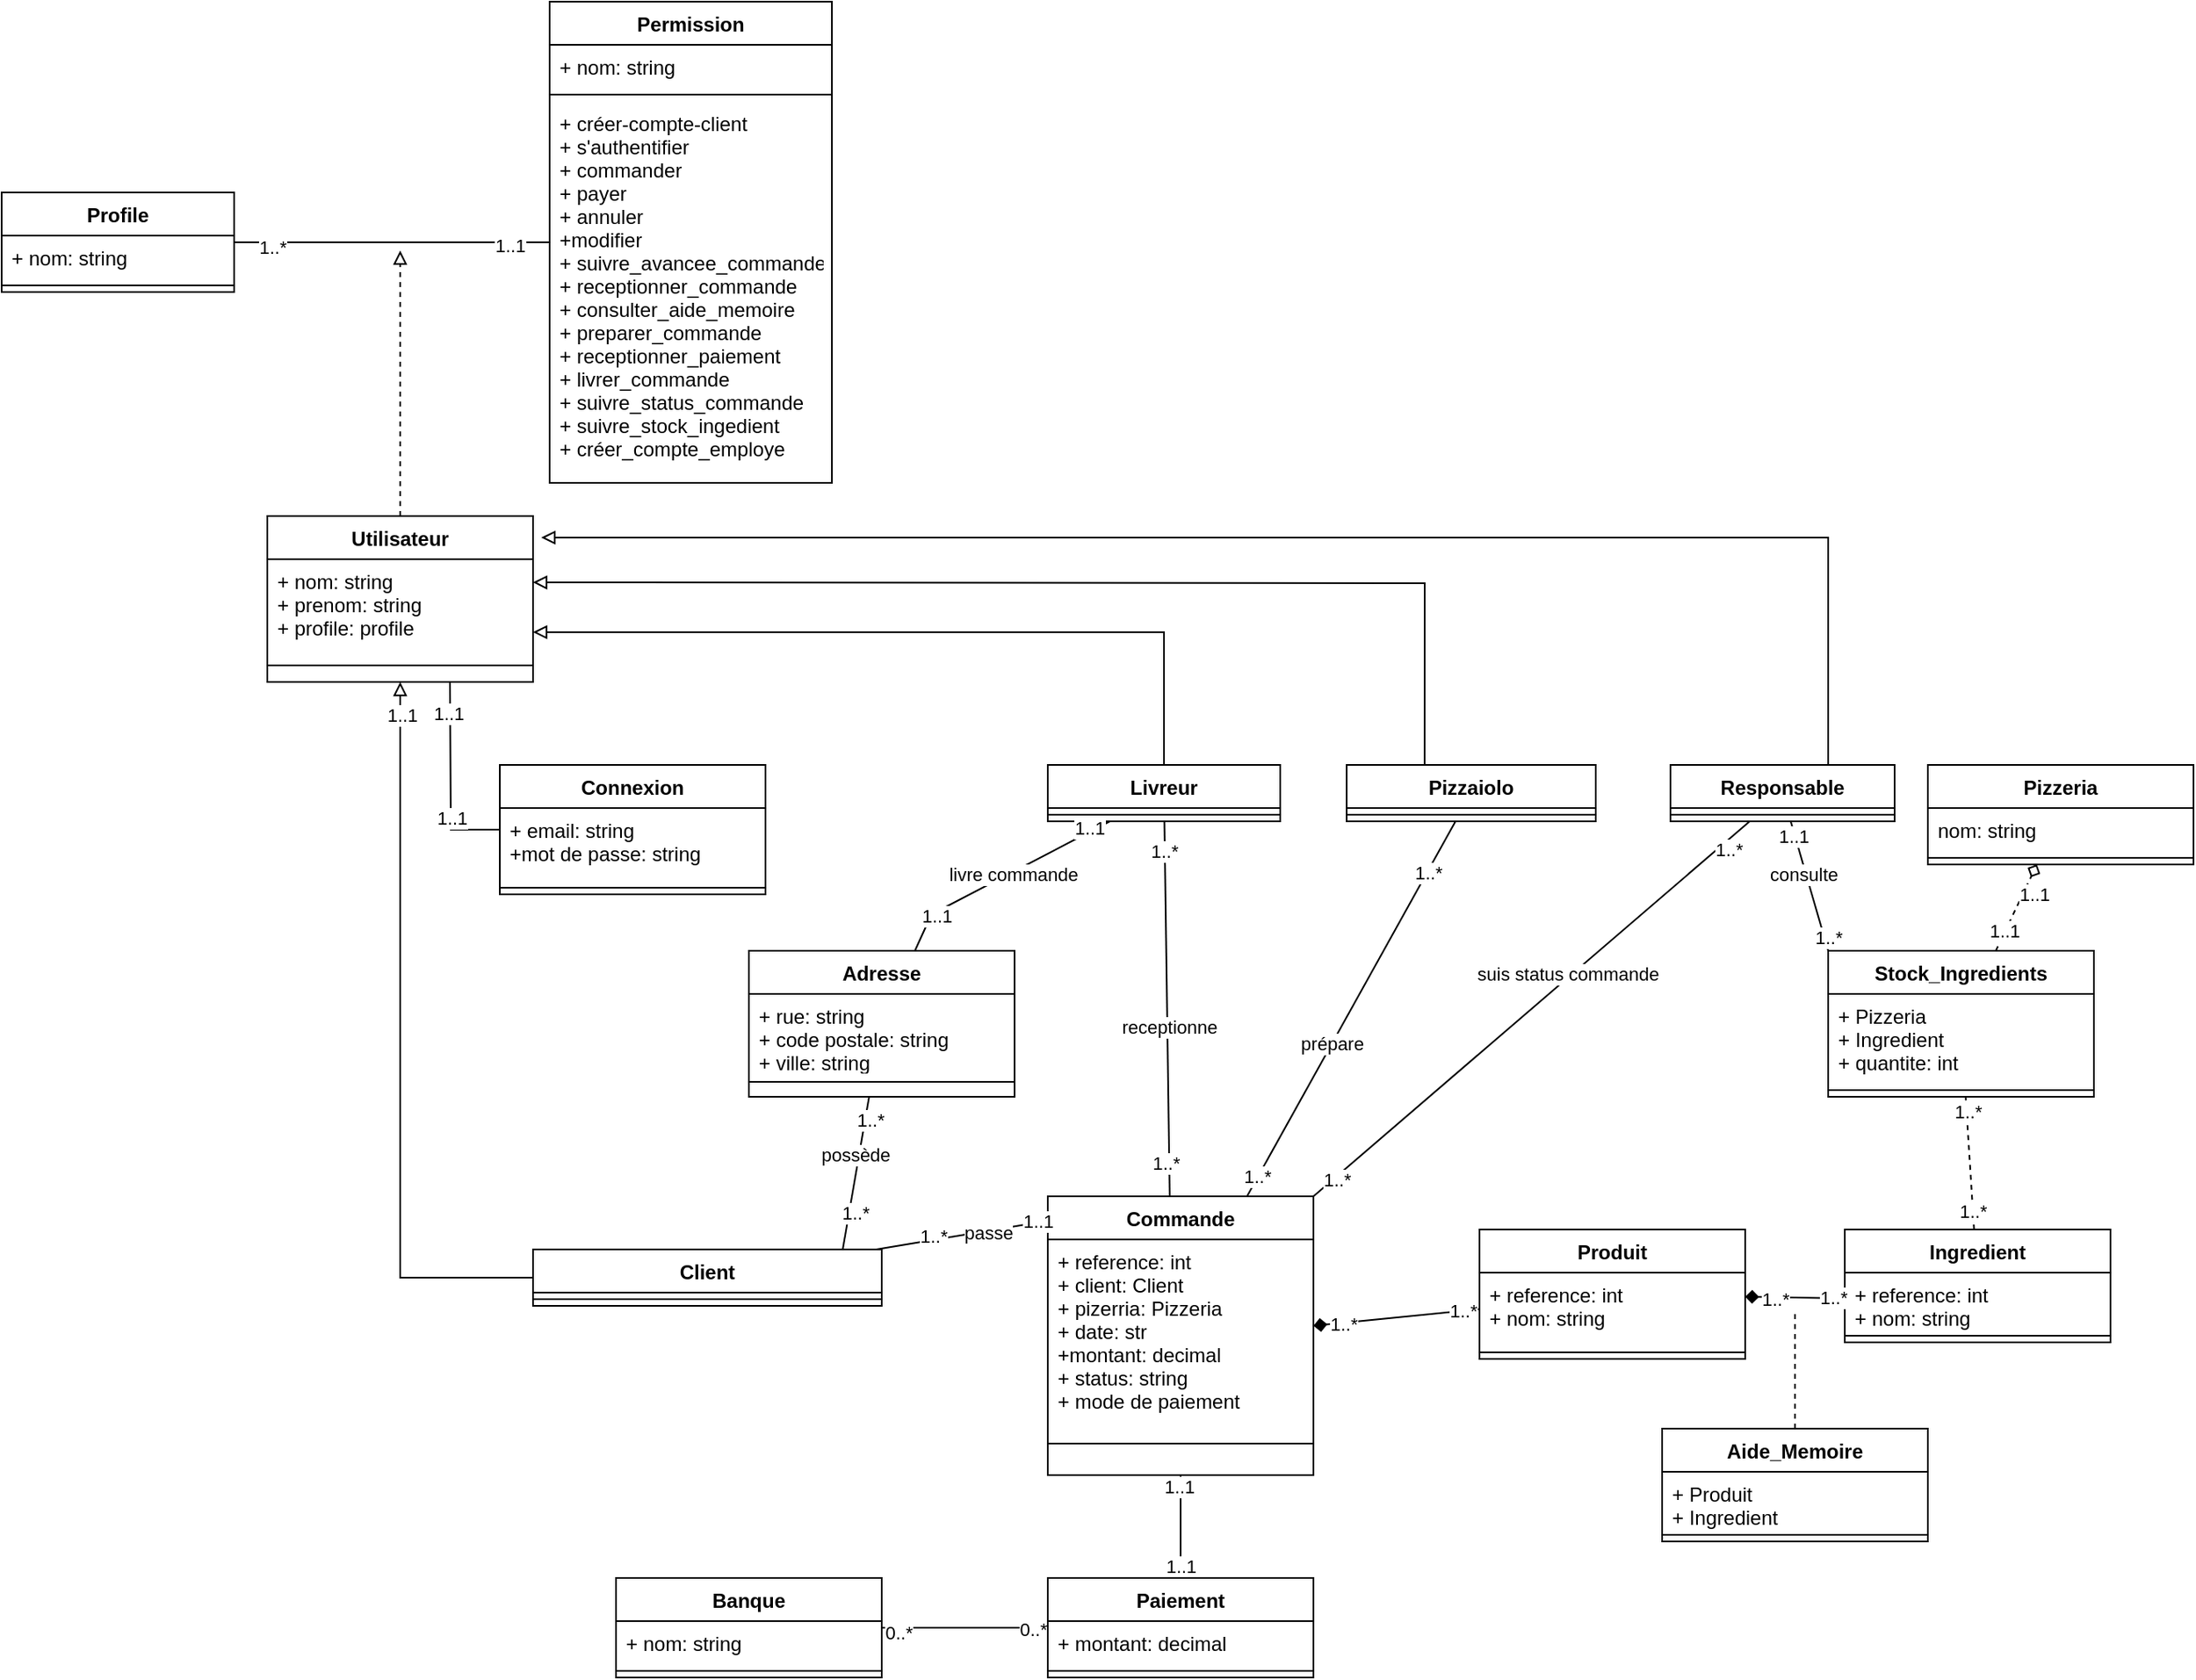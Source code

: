<mxfile version="14.5.1" type="device"><diagram id="KDp-JJ43dgrBgCFw_8fw" name="Page-1"><mxGraphModel dx="2255" dy="1453" grid="1" gridSize="10" guides="1" tooltips="1" connect="1" arrows="1" fold="1" page="1" pageScale="1" pageWidth="1169" pageHeight="827" math="0" shadow="0"><root><mxCell id="0"/><mxCell id="1" parent="0"/><mxCell id="jycXSG4LUlBcbVMCZp96-9" style="edgeStyle=orthogonalEdgeStyle;rounded=0;orthogonalLoop=1;jettySize=auto;html=1;endArrow=none;endFill=0;startArrow=block;startFill=0;" parent="1" source="cRsiavOP6_7b4JECC0qZ-1" target="cRsiavOP6_7b4JECC0qZ-10" edge="1"><mxGeometry relative="1" as="geometry"><mxPoint x="-180" y="90" as="sourcePoint"/><mxPoint x="-60" y="376" as="targetPoint"/><Array as="points"><mxPoint x="-180" y="329"/></Array></mxGeometry></mxCell><mxCell id="jycXSG4LUlBcbVMCZp96-45" value="1..1" style="edgeLabel;html=1;align=center;verticalAlign=middle;resizable=0;points=[];" parent="jycXSG4LUlBcbVMCZp96-9" vertex="1" connectable="0"><mxGeometry x="-0.911" y="1" relative="1" as="geometry"><mxPoint as="offset"/></mxGeometry></mxCell><mxCell id="-czMJHXksivfodqNYjvB-1" style="edgeStyle=orthogonalEdgeStyle;rounded=0;orthogonalLoop=1;jettySize=auto;html=1;dashed=1;endArrow=block;endFill=0;" parent="1" source="cRsiavOP6_7b4JECC0qZ-1" edge="1"><mxGeometry relative="1" as="geometry"><mxPoint x="-180" y="-290" as="targetPoint"/></mxGeometry></mxCell><mxCell id="cRsiavOP6_7b4JECC0qZ-1" value="Utilisateur" style="swimlane;fontStyle=1;align=center;verticalAlign=top;childLayout=stackLayout;horizontal=1;startSize=26;horizontalStack=0;resizeParent=1;resizeParentMax=0;resizeLast=0;collapsible=1;marginBottom=0;" parent="1" vertex="1"><mxGeometry x="-260" y="-130" width="160" height="100" as="geometry"/></mxCell><mxCell id="cRsiavOP6_7b4JECC0qZ-2" value="+ nom: string&#10;+ prenom: string&#10;+ profile: profile" style="text;strokeColor=none;fillColor=none;align=left;verticalAlign=top;spacingLeft=4;spacingRight=4;overflow=hidden;rotatable=0;points=[[0,0.5],[1,0.5]];portConstraint=eastwest;" parent="cRsiavOP6_7b4JECC0qZ-1" vertex="1"><mxGeometry y="26" width="160" height="54" as="geometry"/></mxCell><mxCell id="cRsiavOP6_7b4JECC0qZ-3" value="" style="line;strokeWidth=1;fillColor=none;align=left;verticalAlign=middle;spacingTop=-1;spacingLeft=3;spacingRight=3;rotatable=0;labelPosition=right;points=[];portConstraint=eastwest;" parent="cRsiavOP6_7b4JECC0qZ-1" vertex="1"><mxGeometry y="80" width="160" height="20" as="geometry"/></mxCell><mxCell id="cRsiavOP6_7b4JECC0qZ-87" style="edgeStyle=none;rounded=0;orthogonalLoop=1;jettySize=auto;html=1;exitX=0.888;exitY=0.008;exitDx=0;exitDy=0;endArrow=none;endFill=0;exitPerimeter=0;" parent="1" source="cRsiavOP6_7b4JECC0qZ-10" target="cRsiavOP6_7b4JECC0qZ-15" edge="1"><mxGeometry relative="1" as="geometry"><mxPoint x="-20" y="210" as="targetPoint"/></mxGeometry></mxCell><mxCell id="cRsiavOP6_7b4JECC0qZ-89" value="1..*" style="edgeLabel;html=1;align=center;verticalAlign=middle;resizable=0;points=[];" parent="cRsiavOP6_7b4JECC0qZ-87" vertex="1" connectable="0"><mxGeometry x="-0.503" y="-3" relative="1" as="geometry"><mxPoint as="offset"/></mxGeometry></mxCell><mxCell id="cRsiavOP6_7b4JECC0qZ-90" value="1..*" style="edgeLabel;html=1;align=center;verticalAlign=middle;resizable=0;points=[];" parent="cRsiavOP6_7b4JECC0qZ-87" vertex="1" connectable="0"><mxGeometry x="0.706" y="-3" relative="1" as="geometry"><mxPoint as="offset"/></mxGeometry></mxCell><mxCell id="cRsiavOP6_7b4JECC0qZ-106" value="possède" style="edgeLabel;html=1;align=center;verticalAlign=middle;resizable=0;points=[];" parent="cRsiavOP6_7b4JECC0qZ-87" vertex="1" connectable="0"><mxGeometry x="0.23" y="3" relative="1" as="geometry"><mxPoint as="offset"/></mxGeometry></mxCell><mxCell id="cRsiavOP6_7b4JECC0qZ-10" value="Client" style="swimlane;fontStyle=1;align=center;verticalAlign=top;childLayout=stackLayout;horizontal=1;startSize=26;horizontalStack=0;resizeParent=1;resizeParentMax=0;resizeLast=0;collapsible=1;marginBottom=0;" parent="1" vertex="1"><mxGeometry x="-100" y="312" width="210" height="34" as="geometry"><mxRectangle x="240" y="270" width="70" height="26" as="alternateBounds"/></mxGeometry></mxCell><mxCell id="cRsiavOP6_7b4JECC0qZ-12" value="" style="line;strokeWidth=1;fillColor=none;align=left;verticalAlign=middle;spacingTop=-1;spacingLeft=3;spacingRight=3;rotatable=0;labelPosition=right;points=[];portConstraint=eastwest;" parent="cRsiavOP6_7b4JECC0qZ-10" vertex="1"><mxGeometry y="26" width="210" height="8" as="geometry"/></mxCell><mxCell id="cRsiavOP6_7b4JECC0qZ-15" value="Adresse" style="swimlane;fontStyle=1;align=center;verticalAlign=top;childLayout=stackLayout;horizontal=1;startSize=26;horizontalStack=0;resizeParent=1;resizeParentMax=0;resizeLast=0;collapsible=1;marginBottom=0;" parent="1" vertex="1"><mxGeometry x="30" y="132" width="160" height="88" as="geometry"/></mxCell><mxCell id="cRsiavOP6_7b4JECC0qZ-16" value="+ rue: string&#10;+ code postale: string&#10;+ ville: string" style="text;strokeColor=none;fillColor=none;align=left;verticalAlign=top;spacingLeft=4;spacingRight=4;overflow=hidden;rotatable=0;points=[[0,0.5],[1,0.5]];portConstraint=eastwest;" parent="cRsiavOP6_7b4JECC0qZ-15" vertex="1"><mxGeometry y="26" width="160" height="44" as="geometry"/></mxCell><mxCell id="cRsiavOP6_7b4JECC0qZ-17" value="" style="line;strokeWidth=1;fillColor=none;align=left;verticalAlign=middle;spacingTop=-1;spacingLeft=3;spacingRight=3;rotatable=0;labelPosition=right;points=[];portConstraint=eastwest;" parent="cRsiavOP6_7b4JECC0qZ-15" vertex="1"><mxGeometry y="70" width="160" height="18" as="geometry"/></mxCell><mxCell id="cRsiavOP6_7b4JECC0qZ-121" style="edgeStyle=none;rounded=0;orthogonalLoop=1;jettySize=auto;html=1;exitX=0.75;exitY=0;exitDx=0;exitDy=0;endArrow=none;endFill=0;" parent="1" source="cRsiavOP6_7b4JECC0qZ-25" target="cRsiavOP6_7b4JECC0qZ-53" edge="1"><mxGeometry relative="1" as="geometry"/></mxCell><mxCell id="cRsiavOP6_7b4JECC0qZ-122" value="1..*" style="edgeLabel;html=1;align=center;verticalAlign=middle;resizable=0;points=[];" parent="cRsiavOP6_7b4JECC0qZ-121" vertex="1" connectable="0"><mxGeometry x="0.73" relative="1" as="geometry"><mxPoint as="offset"/></mxGeometry></mxCell><mxCell id="cRsiavOP6_7b4JECC0qZ-123" value="1..*" style="edgeLabel;html=1;align=center;verticalAlign=middle;resizable=0;points=[];" parent="cRsiavOP6_7b4JECC0qZ-121" vertex="1" connectable="0"><mxGeometry x="-0.901" y="1" relative="1" as="geometry"><mxPoint as="offset"/></mxGeometry></mxCell><mxCell id="cRsiavOP6_7b4JECC0qZ-124" value="prépare" style="edgeLabel;html=1;align=center;verticalAlign=middle;resizable=0;points=[];" parent="cRsiavOP6_7b4JECC0qZ-121" vertex="1" connectable="0"><mxGeometry x="-0.187" relative="1" as="geometry"><mxPoint as="offset"/></mxGeometry></mxCell><mxCell id="cRsiavOP6_7b4JECC0qZ-125" style="edgeStyle=none;rounded=0;orthogonalLoop=1;jettySize=auto;html=1;exitX=1;exitY=0;exitDx=0;exitDy=0;endArrow=none;endFill=0;" parent="1" source="cRsiavOP6_7b4JECC0qZ-25" target="cRsiavOP6_7b4JECC0qZ-57" edge="1"><mxGeometry relative="1" as="geometry"><mxPoint x="620" y="130" as="targetPoint"/></mxGeometry></mxCell><mxCell id="cRsiavOP6_7b4JECC0qZ-126" value="1..*" style="edgeLabel;html=1;align=center;verticalAlign=middle;resizable=0;points=[];" parent="cRsiavOP6_7b4JECC0qZ-125" vertex="1" connectable="0"><mxGeometry x="-0.9" y="-1" relative="1" as="geometry"><mxPoint as="offset"/></mxGeometry></mxCell><mxCell id="cRsiavOP6_7b4JECC0qZ-127" value="1..*" style="edgeLabel;html=1;align=center;verticalAlign=middle;resizable=0;points=[];" parent="cRsiavOP6_7b4JECC0qZ-125" vertex="1" connectable="0"><mxGeometry x="0.881" y="-4" relative="1" as="geometry"><mxPoint as="offset"/></mxGeometry></mxCell><mxCell id="cRsiavOP6_7b4JECC0qZ-128" value="suis status commande" style="edgeLabel;html=1;align=center;verticalAlign=middle;resizable=0;points=[];" parent="cRsiavOP6_7b4JECC0qZ-125" vertex="1" connectable="0"><mxGeometry x="0.175" y="2" relative="1" as="geometry"><mxPoint as="offset"/></mxGeometry></mxCell><mxCell id="cRsiavOP6_7b4JECC0qZ-25" value="Commande" style="swimlane;fontStyle=1;align=center;verticalAlign=top;childLayout=stackLayout;horizontal=1;startSize=26;horizontalStack=0;resizeParent=1;resizeParentMax=0;resizeLast=0;collapsible=1;marginBottom=0;" parent="1" vertex="1"><mxGeometry x="210" y="280" width="160" height="168" as="geometry"/></mxCell><mxCell id="cRsiavOP6_7b4JECC0qZ-26" value="+ reference: int&#10;+ client: Client&#10;+ pizerria: Pizzeria&#10;+ date: str&#10;+montant: decimal&#10;+ status: string&#10;+ mode de paiement" style="text;strokeColor=none;fillColor=none;align=left;verticalAlign=top;spacingLeft=4;spacingRight=4;overflow=hidden;rotatable=0;points=[[0,0.5],[1,0.5]];portConstraint=eastwest;" parent="cRsiavOP6_7b4JECC0qZ-25" vertex="1"><mxGeometry y="26" width="160" height="104" as="geometry"/></mxCell><mxCell id="cRsiavOP6_7b4JECC0qZ-27" value="" style="line;strokeWidth=1;fillColor=none;align=left;verticalAlign=middle;spacingTop=-1;spacingLeft=3;spacingRight=3;rotatable=0;labelPosition=right;points=[];portConstraint=eastwest;" parent="cRsiavOP6_7b4JECC0qZ-25" vertex="1"><mxGeometry y="130" width="160" height="38" as="geometry"/></mxCell><mxCell id="cRsiavOP6_7b4JECC0qZ-29" value="Produit" style="swimlane;fontStyle=1;align=center;verticalAlign=top;childLayout=stackLayout;horizontal=1;startSize=26;horizontalStack=0;resizeParent=1;resizeParentMax=0;resizeLast=0;collapsible=1;marginBottom=0;" parent="1" vertex="1"><mxGeometry x="470" y="300" width="160" height="78" as="geometry"/></mxCell><mxCell id="cRsiavOP6_7b4JECC0qZ-30" value="+ reference: int&#10;+ nom: string" style="text;strokeColor=none;fillColor=none;align=left;verticalAlign=top;spacingLeft=4;spacingRight=4;overflow=hidden;rotatable=0;points=[[0,0.5],[1,0.5]];portConstraint=eastwest;" parent="cRsiavOP6_7b4JECC0qZ-29" vertex="1"><mxGeometry y="26" width="160" height="44" as="geometry"/></mxCell><mxCell id="cRsiavOP6_7b4JECC0qZ-31" value="" style="line;strokeWidth=1;fillColor=none;align=left;verticalAlign=middle;spacingTop=-1;spacingLeft=3;spacingRight=3;rotatable=0;labelPosition=right;points=[];portConstraint=eastwest;" parent="cRsiavOP6_7b4JECC0qZ-29" vertex="1"><mxGeometry y="70" width="160" height="8" as="geometry"/></mxCell><mxCell id="cRsiavOP6_7b4JECC0qZ-33" value="Pizzeria" style="swimlane;fontStyle=1;align=center;verticalAlign=top;childLayout=stackLayout;horizontal=1;startSize=26;horizontalStack=0;resizeParent=1;resizeParentMax=0;resizeLast=0;collapsible=1;marginBottom=0;" parent="1" vertex="1"><mxGeometry x="740" y="20" width="160" height="60" as="geometry"/></mxCell><mxCell id="cRsiavOP6_7b4JECC0qZ-34" value="nom: string" style="text;strokeColor=none;fillColor=none;align=left;verticalAlign=top;spacingLeft=4;spacingRight=4;overflow=hidden;rotatable=0;points=[[0,0.5],[1,0.5]];portConstraint=eastwest;" parent="cRsiavOP6_7b4JECC0qZ-33" vertex="1"><mxGeometry y="26" width="160" height="26" as="geometry"/></mxCell><mxCell id="cRsiavOP6_7b4JECC0qZ-35" value="" style="line;strokeWidth=1;fillColor=none;align=left;verticalAlign=middle;spacingTop=-1;spacingLeft=3;spacingRight=3;rotatable=0;labelPosition=right;points=[];portConstraint=eastwest;" parent="cRsiavOP6_7b4JECC0qZ-33" vertex="1"><mxGeometry y="52" width="160" height="8" as="geometry"/></mxCell><mxCell id="cRsiavOP6_7b4JECC0qZ-100" style="edgeStyle=none;rounded=0;orthogonalLoop=1;jettySize=auto;html=1;endArrow=none;endFill=0;dashed=1;" parent="1" source="cRsiavOP6_7b4JECC0qZ-37" target="cRsiavOP6_7b4JECC0qZ-61" edge="1"><mxGeometry relative="1" as="geometry"/></mxCell><mxCell id="cRsiavOP6_7b4JECC0qZ-101" value="1..*" style="edgeLabel;html=1;align=center;verticalAlign=middle;resizable=0;points=[];" parent="cRsiavOP6_7b4JECC0qZ-100" vertex="1" connectable="0"><mxGeometry x="-0.709" relative="1" as="geometry"><mxPoint as="offset"/></mxGeometry></mxCell><mxCell id="cRsiavOP6_7b4JECC0qZ-102" value="1..*" style="edgeLabel;html=1;align=center;verticalAlign=middle;resizable=0;points=[];" parent="cRsiavOP6_7b4JECC0qZ-100" vertex="1" connectable="0"><mxGeometry x="0.767" relative="1" as="geometry"><mxPoint as="offset"/></mxGeometry></mxCell><mxCell id="cRsiavOP6_7b4JECC0qZ-37" value="Ingredient" style="swimlane;fontStyle=1;align=center;verticalAlign=top;childLayout=stackLayout;horizontal=1;startSize=26;horizontalStack=0;resizeParent=1;resizeParentMax=0;resizeLast=0;collapsible=1;marginBottom=0;" parent="1" vertex="1"><mxGeometry x="690" y="300" width="160" height="68" as="geometry"/></mxCell><mxCell id="cRsiavOP6_7b4JECC0qZ-38" value="+ reference: int&#10;+ nom: string" style="text;strokeColor=none;fillColor=none;align=left;verticalAlign=top;spacingLeft=4;spacingRight=4;overflow=hidden;rotatable=0;points=[[0,0.5],[1,0.5]];portConstraint=eastwest;" parent="cRsiavOP6_7b4JECC0qZ-37" vertex="1"><mxGeometry y="26" width="160" height="34" as="geometry"/></mxCell><mxCell id="cRsiavOP6_7b4JECC0qZ-39" value="" style="line;strokeWidth=1;fillColor=none;align=left;verticalAlign=middle;spacingTop=-1;spacingLeft=3;spacingRight=3;rotatable=0;labelPosition=right;points=[];portConstraint=eastwest;" parent="cRsiavOP6_7b4JECC0qZ-37" vertex="1"><mxGeometry y="60" width="160" height="8" as="geometry"/></mxCell><mxCell id="jycXSG4LUlBcbVMCZp96-35" style="edgeStyle=orthogonalEdgeStyle;rounded=0;orthogonalLoop=1;jettySize=auto;html=1;dashed=1;endArrow=none;endFill=0;" parent="1" source="cRsiavOP6_7b4JECC0qZ-41" edge="1"><mxGeometry relative="1" as="geometry"><mxPoint x="660" y="350" as="targetPoint"/></mxGeometry></mxCell><mxCell id="cRsiavOP6_7b4JECC0qZ-41" value="Aide_Memoire" style="swimlane;fontStyle=1;align=center;verticalAlign=top;childLayout=stackLayout;horizontal=1;startSize=26;horizontalStack=0;resizeParent=1;resizeParentMax=0;resizeLast=0;collapsible=1;marginBottom=0;" parent="1" vertex="1"><mxGeometry x="580" y="420" width="160" height="68" as="geometry"/></mxCell><mxCell id="cRsiavOP6_7b4JECC0qZ-42" value="+ Produit&#10;+ Ingredient" style="text;strokeColor=none;fillColor=none;align=left;verticalAlign=top;spacingLeft=4;spacingRight=4;overflow=hidden;rotatable=0;points=[[0,0.5],[1,0.5]];portConstraint=eastwest;" parent="cRsiavOP6_7b4JECC0qZ-41" vertex="1"><mxGeometry y="26" width="160" height="34" as="geometry"/></mxCell><mxCell id="cRsiavOP6_7b4JECC0qZ-43" value="" style="line;strokeWidth=1;fillColor=none;align=left;verticalAlign=middle;spacingTop=-1;spacingLeft=3;spacingRight=3;rotatable=0;labelPosition=right;points=[];portConstraint=eastwest;" parent="cRsiavOP6_7b4JECC0qZ-41" vertex="1"><mxGeometry y="60" width="160" height="8" as="geometry"/></mxCell><mxCell id="jycXSG4LUlBcbVMCZp96-1" style="edgeStyle=orthogonalEdgeStyle;rounded=0;orthogonalLoop=1;jettySize=auto;html=1;endArrow=none;endFill=0;" parent="1" source="cRsiavOP6_7b4JECC0qZ-45" target="cRsiavOP6_7b4JECC0qZ-65" edge="1"><mxGeometry relative="1" as="geometry"/></mxCell><mxCell id="jycXSG4LUlBcbVMCZp96-3" value="0..*" style="edgeLabel;html=1;align=center;verticalAlign=middle;resizable=0;points=[];" parent="jycXSG4LUlBcbVMCZp96-1" vertex="1" connectable="0"><mxGeometry x="-0.8" y="-3" relative="1" as="geometry"><mxPoint as="offset"/></mxGeometry></mxCell><mxCell id="jycXSG4LUlBcbVMCZp96-4" value="0..*" style="edgeLabel;html=1;align=center;verticalAlign=middle;resizable=0;points=[];" parent="jycXSG4LUlBcbVMCZp96-1" vertex="1" connectable="0"><mxGeometry x="0.818" y="-1" relative="1" as="geometry"><mxPoint as="offset"/></mxGeometry></mxCell><mxCell id="cRsiavOP6_7b4JECC0qZ-45" value="Banque" style="swimlane;fontStyle=1;align=center;verticalAlign=top;childLayout=stackLayout;horizontal=1;startSize=26;horizontalStack=0;resizeParent=1;resizeParentMax=0;resizeLast=0;collapsible=1;marginBottom=0;" parent="1" vertex="1"><mxGeometry x="-50" y="510" width="160" height="60" as="geometry"/></mxCell><mxCell id="cRsiavOP6_7b4JECC0qZ-46" value="+ nom: string" style="text;strokeColor=none;fillColor=none;align=left;verticalAlign=top;spacingLeft=4;spacingRight=4;overflow=hidden;rotatable=0;points=[[0,0.5],[1,0.5]];portConstraint=eastwest;" parent="cRsiavOP6_7b4JECC0qZ-45" vertex="1"><mxGeometry y="26" width="160" height="26" as="geometry"/></mxCell><mxCell id="cRsiavOP6_7b4JECC0qZ-47" value="" style="line;strokeWidth=1;fillColor=none;align=left;verticalAlign=middle;spacingTop=-1;spacingLeft=3;spacingRight=3;rotatable=0;labelPosition=right;points=[];portConstraint=eastwest;" parent="cRsiavOP6_7b4JECC0qZ-45" vertex="1"><mxGeometry y="52" width="160" height="8" as="geometry"/></mxCell><mxCell id="cRsiavOP6_7b4JECC0qZ-112" style="edgeStyle=none;rounded=0;orthogonalLoop=1;jettySize=auto;html=1;entryX=0.459;entryY=-0.001;entryDx=0;entryDy=0;entryPerimeter=0;endArrow=none;endFill=0;" parent="1" source="cRsiavOP6_7b4JECC0qZ-49" target="cRsiavOP6_7b4JECC0qZ-25" edge="1"><mxGeometry relative="1" as="geometry"/></mxCell><mxCell id="cRsiavOP6_7b4JECC0qZ-114" value="1..*" style="edgeLabel;html=1;align=center;verticalAlign=middle;resizable=0;points=[];" parent="cRsiavOP6_7b4JECC0qZ-112" vertex="1" connectable="0"><mxGeometry x="0.822" y="-2" relative="1" as="geometry"><mxPoint as="offset"/></mxGeometry></mxCell><mxCell id="cRsiavOP6_7b4JECC0qZ-115" value="receptionne" style="edgeLabel;html=1;align=center;verticalAlign=middle;resizable=0;points=[];" parent="cRsiavOP6_7b4JECC0qZ-112" vertex="1" connectable="0"><mxGeometry x="0.098" y="1" relative="1" as="geometry"><mxPoint as="offset"/></mxGeometry></mxCell><mxCell id="cRsiavOP6_7b4JECC0qZ-120" value="1..*" style="edgeLabel;html=1;align=center;verticalAlign=middle;resizable=0;points=[];" parent="cRsiavOP6_7b4JECC0qZ-112" vertex="1" connectable="0"><mxGeometry x="-0.841" y="-1" relative="1" as="geometry"><mxPoint as="offset"/></mxGeometry></mxCell><mxCell id="cRsiavOP6_7b4JECC0qZ-49" value="Livreur" style="swimlane;fontStyle=1;align=center;verticalAlign=top;childLayout=stackLayout;horizontal=1;startSize=26;horizontalStack=0;resizeParent=1;resizeParentMax=0;resizeLast=0;collapsible=1;marginBottom=0;" parent="1" vertex="1"><mxGeometry x="210" y="20" width="140" height="34" as="geometry"><mxRectangle x="210" y="20" width="70" height="26" as="alternateBounds"/></mxGeometry></mxCell><mxCell id="cRsiavOP6_7b4JECC0qZ-51" value="" style="line;strokeWidth=1;fillColor=none;align=left;verticalAlign=middle;spacingTop=-1;spacingLeft=3;spacingRight=3;rotatable=0;labelPosition=right;points=[];portConstraint=eastwest;" parent="cRsiavOP6_7b4JECC0qZ-49" vertex="1"><mxGeometry y="26" width="140" height="8" as="geometry"/></mxCell><mxCell id="cRsiavOP6_7b4JECC0qZ-53" value="Pizzaiolo" style="swimlane;fontStyle=1;align=center;verticalAlign=top;childLayout=stackLayout;horizontal=1;startSize=26;horizontalStack=0;resizeParent=1;resizeParentMax=0;resizeLast=0;collapsible=1;marginBottom=0;" parent="1" vertex="1"><mxGeometry x="390" y="20" width="150" height="34" as="geometry"/></mxCell><mxCell id="cRsiavOP6_7b4JECC0qZ-55" value="" style="line;strokeWidth=1;fillColor=none;align=left;verticalAlign=middle;spacingTop=-1;spacingLeft=3;spacingRight=3;rotatable=0;labelPosition=right;points=[];portConstraint=eastwest;" parent="cRsiavOP6_7b4JECC0qZ-53" vertex="1"><mxGeometry y="26" width="150" height="8" as="geometry"/></mxCell><mxCell id="cRsiavOP6_7b4JECC0qZ-57" value="Responsable" style="swimlane;fontStyle=1;align=center;verticalAlign=top;childLayout=stackLayout;horizontal=1;startSize=26;horizontalStack=0;resizeParent=1;resizeParentMax=0;resizeLast=0;collapsible=1;marginBottom=0;" parent="1" vertex="1"><mxGeometry x="585" y="20" width="135" height="34" as="geometry"/></mxCell><mxCell id="cRsiavOP6_7b4JECC0qZ-59" value="" style="line;strokeWidth=1;fillColor=none;align=left;verticalAlign=middle;spacingTop=-1;spacingLeft=3;spacingRight=3;rotatable=0;labelPosition=right;points=[];portConstraint=eastwest;" parent="cRsiavOP6_7b4JECC0qZ-57" vertex="1"><mxGeometry y="26" width="135" height="8" as="geometry"/></mxCell><mxCell id="cRsiavOP6_7b4JECC0qZ-103" style="edgeStyle=none;rounded=0;orthogonalLoop=1;jettySize=auto;html=1;startArrow=none;startFill=0;endArrow=diamond;endFill=0;dashed=1;" parent="1" source="cRsiavOP6_7b4JECC0qZ-61" target="cRsiavOP6_7b4JECC0qZ-33" edge="1"><mxGeometry relative="1" as="geometry"><mxPoint x="980" y="116" as="targetPoint"/></mxGeometry></mxCell><mxCell id="cRsiavOP6_7b4JECC0qZ-104" value="1..1" style="edgeLabel;html=1;align=center;verticalAlign=middle;resizable=0;points=[];" parent="cRsiavOP6_7b4JECC0qZ-103" vertex="1" connectable="0"><mxGeometry x="-0.589" relative="1" as="geometry"><mxPoint y="-1" as="offset"/></mxGeometry></mxCell><mxCell id="cRsiavOP6_7b4JECC0qZ-105" value="1..1" style="edgeLabel;html=1;align=center;verticalAlign=middle;resizable=0;points=[];" parent="cRsiavOP6_7b4JECC0qZ-103" vertex="1" connectable="0"><mxGeometry x="0.767" y="-1" relative="1" as="geometry"><mxPoint y="11" as="offset"/></mxGeometry></mxCell><mxCell id="cRsiavOP6_7b4JECC0qZ-129" style="edgeStyle=none;rounded=0;orthogonalLoop=1;jettySize=auto;html=1;exitX=0;exitY=0;exitDx=0;exitDy=0;endArrow=none;endFill=0;" parent="1" source="cRsiavOP6_7b4JECC0qZ-61" target="cRsiavOP6_7b4JECC0qZ-57" edge="1"><mxGeometry relative="1" as="geometry"/></mxCell><mxCell id="cRsiavOP6_7b4JECC0qZ-130" value="1..1" style="edgeLabel;html=1;align=center;verticalAlign=middle;resizable=0;points=[];" parent="cRsiavOP6_7b4JECC0qZ-129" vertex="1" connectable="0"><mxGeometry x="0.787" y="1" relative="1" as="geometry"><mxPoint as="offset"/></mxGeometry></mxCell><mxCell id="cRsiavOP6_7b4JECC0qZ-131" value="1..*" style="edgeLabel;html=1;align=center;verticalAlign=middle;resizable=0;points=[];" parent="cRsiavOP6_7b4JECC0qZ-129" vertex="1" connectable="0"><mxGeometry x="-0.789" y="-2" relative="1" as="geometry"><mxPoint as="offset"/></mxGeometry></mxCell><mxCell id="jycXSG4LUlBcbVMCZp96-8" value="consulte" style="edgeLabel;html=1;align=center;verticalAlign=middle;resizable=0;points=[];" parent="cRsiavOP6_7b4JECC0qZ-129" vertex="1" connectable="0"><mxGeometry x="0.206" y="2" relative="1" as="geometry"><mxPoint as="offset"/></mxGeometry></mxCell><mxCell id="cRsiavOP6_7b4JECC0qZ-61" value="Stock_Ingredients" style="swimlane;fontStyle=1;align=center;verticalAlign=top;childLayout=stackLayout;horizontal=1;startSize=26;horizontalStack=0;resizeParent=1;resizeParentMax=0;resizeLast=0;collapsible=1;marginBottom=0;" parent="1" vertex="1"><mxGeometry x="680" y="132" width="160" height="88" as="geometry"/></mxCell><mxCell id="cRsiavOP6_7b4JECC0qZ-62" value="+ Pizzeria&#10;+ Ingredient&#10;+ quantite: int" style="text;strokeColor=none;fillColor=none;align=left;verticalAlign=top;spacingLeft=4;spacingRight=4;overflow=hidden;rotatable=0;points=[[0,0.5],[1,0.5]];portConstraint=eastwest;" parent="cRsiavOP6_7b4JECC0qZ-61" vertex="1"><mxGeometry y="26" width="160" height="54" as="geometry"/></mxCell><mxCell id="cRsiavOP6_7b4JECC0qZ-63" value="" style="line;strokeWidth=1;fillColor=none;align=left;verticalAlign=middle;spacingTop=-1;spacingLeft=3;spacingRight=3;rotatable=0;labelPosition=right;points=[];portConstraint=eastwest;" parent="cRsiavOP6_7b4JECC0qZ-61" vertex="1"><mxGeometry y="80" width="160" height="8" as="geometry"/></mxCell><mxCell id="jycXSG4LUlBcbVMCZp96-5" style="edgeStyle=orthogonalEdgeStyle;rounded=0;orthogonalLoop=1;jettySize=auto;html=1;endArrow=none;endFill=0;" parent="1" source="cRsiavOP6_7b4JECC0qZ-65" target="cRsiavOP6_7b4JECC0qZ-25" edge="1"><mxGeometry relative="1" as="geometry"/></mxCell><mxCell id="jycXSG4LUlBcbVMCZp96-6" value="1..1" style="edgeLabel;html=1;align=center;verticalAlign=middle;resizable=0;points=[];" parent="jycXSG4LUlBcbVMCZp96-5" vertex="1" connectable="0"><mxGeometry x="0.778" y="1" relative="1" as="geometry"><mxPoint as="offset"/></mxGeometry></mxCell><mxCell id="jycXSG4LUlBcbVMCZp96-7" value="1..1" style="edgeLabel;html=1;align=center;verticalAlign=middle;resizable=0;points=[];" parent="jycXSG4LUlBcbVMCZp96-5" vertex="1" connectable="0"><mxGeometry x="-0.778" relative="1" as="geometry"><mxPoint as="offset"/></mxGeometry></mxCell><mxCell id="cRsiavOP6_7b4JECC0qZ-65" value="Paiement" style="swimlane;fontStyle=1;align=center;verticalAlign=top;childLayout=stackLayout;horizontal=1;startSize=26;horizontalStack=0;resizeParent=1;resizeParentMax=0;resizeLast=0;collapsible=1;marginBottom=0;" parent="1" vertex="1"><mxGeometry x="210" y="510" width="160" height="60" as="geometry"/></mxCell><mxCell id="cRsiavOP6_7b4JECC0qZ-66" value="+ montant: decimal" style="text;strokeColor=none;fillColor=none;align=left;verticalAlign=top;spacingLeft=4;spacingRight=4;overflow=hidden;rotatable=0;points=[[0,0.5],[1,0.5]];portConstraint=eastwest;" parent="cRsiavOP6_7b4JECC0qZ-65" vertex="1"><mxGeometry y="26" width="160" height="26" as="geometry"/></mxCell><mxCell id="cRsiavOP6_7b4JECC0qZ-67" value="" style="line;strokeWidth=1;fillColor=none;align=left;verticalAlign=middle;spacingTop=-1;spacingLeft=3;spacingRight=3;rotatable=0;labelPosition=right;points=[];portConstraint=eastwest;" parent="cRsiavOP6_7b4JECC0qZ-65" vertex="1"><mxGeometry y="52" width="160" height="8" as="geometry"/></mxCell><mxCell id="cRsiavOP6_7b4JECC0qZ-91" style="edgeStyle=none;rounded=0;orthogonalLoop=1;jettySize=auto;html=1;exitX=1;exitY=0.5;exitDx=0;exitDy=0;entryX=0;entryY=0.5;entryDx=0;entryDy=0;endArrow=none;endFill=0;startArrow=diamond;startFill=1;" parent="1" source="cRsiavOP6_7b4JECC0qZ-26" target="cRsiavOP6_7b4JECC0qZ-30" edge="1"><mxGeometry relative="1" as="geometry"/></mxCell><mxCell id="cRsiavOP6_7b4JECC0qZ-92" value="1..*" style="edgeLabel;html=1;align=center;verticalAlign=middle;resizable=0;points=[];" parent="cRsiavOP6_7b4JECC0qZ-91" vertex="1" connectable="0"><mxGeometry x="-0.654" relative="1" as="geometry"><mxPoint as="offset"/></mxGeometry></mxCell><mxCell id="cRsiavOP6_7b4JECC0qZ-93" value="1..*" style="edgeLabel;html=1;align=center;verticalAlign=middle;resizable=0;points=[];" parent="cRsiavOP6_7b4JECC0qZ-91" vertex="1" connectable="0"><mxGeometry x="0.817" relative="1" as="geometry"><mxPoint x="-1" as="offset"/></mxGeometry></mxCell><mxCell id="cRsiavOP6_7b4JECC0qZ-97" style="edgeStyle=none;rounded=0;orthogonalLoop=1;jettySize=auto;html=1;endArrow=diamond;endFill=1;startArrow=diamond;startFill=1;" parent="1" source="cRsiavOP6_7b4JECC0qZ-38" target="cRsiavOP6_7b4JECC0qZ-29" edge="1"><mxGeometry relative="1" as="geometry"><mxPoint x="610" y="310" as="targetPoint"/></mxGeometry></mxCell><mxCell id="cRsiavOP6_7b4JECC0qZ-98" value="1..*" style="edgeLabel;html=1;align=center;verticalAlign=middle;resizable=0;points=[];" parent="cRsiavOP6_7b4JECC0qZ-97" vertex="1" connectable="0"><mxGeometry x="0.416" y="1" relative="1" as="geometry"><mxPoint as="offset"/></mxGeometry></mxCell><mxCell id="cRsiavOP6_7b4JECC0qZ-99" value="1..*" style="edgeLabel;html=1;align=center;verticalAlign=middle;resizable=0;points=[];" parent="cRsiavOP6_7b4JECC0qZ-97" vertex="1" connectable="0"><mxGeometry x="-0.758" y="-1" relative="1" as="geometry"><mxPoint as="offset"/></mxGeometry></mxCell><mxCell id="cRsiavOP6_7b4JECC0qZ-108" style="edgeStyle=none;rounded=0;orthogonalLoop=1;jettySize=auto;html=1;entryX=0.024;entryY=0.084;entryDx=0;entryDy=0;entryPerimeter=0;endArrow=none;endFill=0;" parent="1" source="cRsiavOP6_7b4JECC0qZ-10" target="cRsiavOP6_7b4JECC0qZ-25" edge="1"><mxGeometry relative="1" as="geometry"/></mxCell><mxCell id="cRsiavOP6_7b4JECC0qZ-109" value="1..*" style="edgeLabel;html=1;align=center;verticalAlign=middle;resizable=0;points=[];" parent="cRsiavOP6_7b4JECC0qZ-108" vertex="1" connectable="0"><mxGeometry x="-0.366" y="3" relative="1" as="geometry"><mxPoint as="offset"/></mxGeometry></mxCell><mxCell id="cRsiavOP6_7b4JECC0qZ-110" value="1..1" style="edgeLabel;html=1;align=center;verticalAlign=middle;resizable=0;points=[];" parent="cRsiavOP6_7b4JECC0qZ-108" vertex="1" connectable="0"><mxGeometry x="0.803" y="1" relative="1" as="geometry"><mxPoint as="offset"/></mxGeometry></mxCell><mxCell id="cRsiavOP6_7b4JECC0qZ-111" value="passe" style="edgeLabel;html=1;align=center;verticalAlign=middle;resizable=0;points=[];" parent="cRsiavOP6_7b4JECC0qZ-108" vertex="1" connectable="0"><mxGeometry x="0.241" y="-1" relative="1" as="geometry"><mxPoint as="offset"/></mxGeometry></mxCell><mxCell id="cRsiavOP6_7b4JECC0qZ-116" style="edgeStyle=none;rounded=0;orthogonalLoop=1;jettySize=auto;html=1;endArrow=none;endFill=0;" parent="1" source="cRsiavOP6_7b4JECC0qZ-49" target="cRsiavOP6_7b4JECC0qZ-15" edge="1"><mxGeometry relative="1" as="geometry"><mxPoint x="-20" y="130" as="targetPoint"/><Array as="points"><mxPoint x="140" y="110"/></Array></mxGeometry></mxCell><mxCell id="cRsiavOP6_7b4JECC0qZ-117" value="1..1" style="edgeLabel;html=1;align=center;verticalAlign=middle;resizable=0;points=[];" parent="cRsiavOP6_7b4JECC0qZ-116" vertex="1" connectable="0"><mxGeometry x="-0.822" y="-2" relative="1" as="geometry"><mxPoint as="offset"/></mxGeometry></mxCell><mxCell id="cRsiavOP6_7b4JECC0qZ-118" value="1..1" style="edgeLabel;html=1;align=center;verticalAlign=middle;resizable=0;points=[];" parent="cRsiavOP6_7b4JECC0qZ-116" vertex="1" connectable="0"><mxGeometry x="0.631" y="2" relative="1" as="geometry"><mxPoint as="offset"/></mxGeometry></mxCell><mxCell id="cRsiavOP6_7b4JECC0qZ-119" value="livre commande" style="edgeLabel;html=1;align=center;verticalAlign=middle;resizable=0;points=[];" parent="cRsiavOP6_7b4JECC0qZ-116" vertex="1" connectable="0"><mxGeometry x="-0.086" y="1" relative="1" as="geometry"><mxPoint as="offset"/></mxGeometry></mxCell><mxCell id="qQmBy8qmAijH9EpwWrDC-1" style="edgeStyle=orthogonalEdgeStyle;rounded=0;orthogonalLoop=1;jettySize=auto;html=1;endArrow=none;endFill=0;" parent="1" source="cRsiavOP6_7b4JECC0qZ-21" edge="1"><mxGeometry relative="1" as="geometry"><mxPoint x="-150" y="-30" as="targetPoint"/></mxGeometry></mxCell><mxCell id="qQmBy8qmAijH9EpwWrDC-2" value="1..1" style="edgeLabel;html=1;align=center;verticalAlign=middle;resizable=0;points=[];" parent="qQmBy8qmAijH9EpwWrDC-1" vertex="1" connectable="0"><mxGeometry x="0.681" y="1" relative="1" as="geometry"><mxPoint as="offset"/></mxGeometry></mxCell><mxCell id="qQmBy8qmAijH9EpwWrDC-3" value="1..1" style="edgeLabel;html=1;align=center;verticalAlign=middle;resizable=0;points=[];" parent="qQmBy8qmAijH9EpwWrDC-1" vertex="1" connectable="0"><mxGeometry x="-0.378" relative="1" as="geometry"><mxPoint as="offset"/></mxGeometry></mxCell><mxCell id="cRsiavOP6_7b4JECC0qZ-21" value="Connexion" style="swimlane;fontStyle=1;align=center;verticalAlign=top;childLayout=stackLayout;horizontal=1;startSize=26;horizontalStack=0;resizeParent=1;resizeParentMax=0;resizeLast=0;collapsible=1;marginBottom=0;" parent="1" vertex="1"><mxGeometry x="-120" y="20" width="160" height="78" as="geometry"/></mxCell><mxCell id="cRsiavOP6_7b4JECC0qZ-22" value="+ email: string&#10;+mot de passe: string" style="text;strokeColor=none;fillColor=none;align=left;verticalAlign=top;spacingLeft=4;spacingRight=4;overflow=hidden;rotatable=0;points=[[0,0.5],[1,0.5]];portConstraint=eastwest;" parent="cRsiavOP6_7b4JECC0qZ-21" vertex="1"><mxGeometry y="26" width="160" height="44" as="geometry"/></mxCell><mxCell id="cRsiavOP6_7b4JECC0qZ-23" value="" style="line;strokeWidth=1;fillColor=none;align=left;verticalAlign=middle;spacingTop=-1;spacingLeft=3;spacingRight=3;rotatable=0;labelPosition=right;points=[];portConstraint=eastwest;" parent="cRsiavOP6_7b4JECC0qZ-21" vertex="1"><mxGeometry y="70" width="160" height="8" as="geometry"/></mxCell><mxCell id="jycXSG4LUlBcbVMCZp96-33" style="edgeStyle=orthogonalEdgeStyle;rounded=0;orthogonalLoop=1;jettySize=auto;html=1;endArrow=none;endFill=0;" parent="1" source="jycXSG4LUlBcbVMCZp96-14" target="jycXSG4LUlBcbVMCZp96-18" edge="1"><mxGeometry relative="1" as="geometry"/></mxCell><mxCell id="jycXSG4LUlBcbVMCZp96-46" value="1..*" style="edgeLabel;html=1;align=center;verticalAlign=middle;resizable=0;points=[];" parent="jycXSG4LUlBcbVMCZp96-33" vertex="1" connectable="0"><mxGeometry x="-0.76" y="-3" relative="1" as="geometry"><mxPoint as="offset"/></mxGeometry></mxCell><mxCell id="jycXSG4LUlBcbVMCZp96-47" value="1..1" style="edgeLabel;html=1;align=center;verticalAlign=middle;resizable=0;points=[];" parent="jycXSG4LUlBcbVMCZp96-33" vertex="1" connectable="0"><mxGeometry x="0.74" y="-2" relative="1" as="geometry"><mxPoint as="offset"/></mxGeometry></mxCell><mxCell id="jycXSG4LUlBcbVMCZp96-14" value="Profile" style="swimlane;fontStyle=1;align=center;verticalAlign=top;childLayout=stackLayout;horizontal=1;startSize=26;horizontalStack=0;resizeParent=1;resizeParentMax=0;resizeLast=0;collapsible=1;marginBottom=0;" parent="1" vertex="1"><mxGeometry x="-420" y="-325" width="140" height="60" as="geometry"/></mxCell><mxCell id="jycXSG4LUlBcbVMCZp96-15" value="+ nom: string" style="text;strokeColor=none;fillColor=none;align=left;verticalAlign=top;spacingLeft=4;spacingRight=4;overflow=hidden;rotatable=0;points=[[0,0.5],[1,0.5]];portConstraint=eastwest;" parent="jycXSG4LUlBcbVMCZp96-14" vertex="1"><mxGeometry y="26" width="140" height="26" as="geometry"/></mxCell><mxCell id="jycXSG4LUlBcbVMCZp96-16" value="" style="line;strokeWidth=1;fillColor=none;align=left;verticalAlign=middle;spacingTop=-1;spacingLeft=3;spacingRight=3;rotatable=0;labelPosition=right;points=[];portConstraint=eastwest;" parent="jycXSG4LUlBcbVMCZp96-14" vertex="1"><mxGeometry y="52" width="140" height="8" as="geometry"/></mxCell><mxCell id="jycXSG4LUlBcbVMCZp96-18" value="Permission" style="swimlane;fontStyle=1;align=center;verticalAlign=top;childLayout=stackLayout;horizontal=1;startSize=26;horizontalStack=0;resizeParent=1;resizeParentMax=0;resizeLast=0;collapsible=1;marginBottom=0;" parent="1" vertex="1"><mxGeometry x="-90" y="-440" width="170" height="290" as="geometry"/></mxCell><mxCell id="jycXSG4LUlBcbVMCZp96-19" value="+ nom: string" style="text;strokeColor=none;fillColor=none;align=left;verticalAlign=top;spacingLeft=4;spacingRight=4;overflow=hidden;rotatable=0;points=[[0,0.5],[1,0.5]];portConstraint=eastwest;" parent="jycXSG4LUlBcbVMCZp96-18" vertex="1"><mxGeometry y="26" width="170" height="26" as="geometry"/></mxCell><mxCell id="jycXSG4LUlBcbVMCZp96-20" value="" style="line;strokeWidth=1;fillColor=none;align=left;verticalAlign=middle;spacingTop=-1;spacingLeft=3;spacingRight=3;rotatable=0;labelPosition=right;points=[];portConstraint=eastwest;" parent="jycXSG4LUlBcbVMCZp96-18" vertex="1"><mxGeometry y="52" width="170" height="8" as="geometry"/></mxCell><mxCell id="jycXSG4LUlBcbVMCZp96-21" value="+ créer-compte-client&#10;+ s'authentifier&#10;+ commander&#10;+ payer&#10;+ annuler&#10;+modifier&#10;+ suivre_avancee_commande&#10;+ receptionner_commande&#10;+ consulter_aide_memoire&#10;+ preparer_commande&#10;+ receptionner_paiement&#10;+ livrer_commande&#10;+ suivre_status_commande&#10;+ suivre_stock_ingedient&#10;+ créer_compte_employe" style="text;strokeColor=none;fillColor=none;align=left;verticalAlign=top;spacingLeft=4;spacingRight=4;overflow=hidden;rotatable=0;points=[[0,0.5],[1,0.5]];portConstraint=eastwest;" parent="jycXSG4LUlBcbVMCZp96-18" vertex="1"><mxGeometry y="60" width="170" height="230" as="geometry"/></mxCell><mxCell id="jycXSG4LUlBcbVMCZp96-31" style="edgeStyle=orthogonalEdgeStyle;rounded=0;orthogonalLoop=1;jettySize=auto;html=1;entryX=0.313;entryY=-0.012;entryDx=0;entryDy=0;entryPerimeter=0;endArrow=none;endFill=0;startArrow=block;startFill=0;" parent="1" target="cRsiavOP6_7b4JECC0qZ-53" edge="1"><mxGeometry relative="1" as="geometry"><mxPoint x="-100" y="-90" as="sourcePoint"/></mxGeometry></mxCell><mxCell id="jycXSG4LUlBcbVMCZp96-32" style="edgeStyle=orthogonalEdgeStyle;rounded=0;orthogonalLoop=1;jettySize=auto;html=1;endArrow=none;endFill=0;startArrow=block;startFill=0;exitX=1.031;exitY=0.13;exitDx=0;exitDy=0;exitPerimeter=0;" parent="1" source="cRsiavOP6_7b4JECC0qZ-1" target="cRsiavOP6_7b4JECC0qZ-57" edge="1"><mxGeometry relative="1" as="geometry"><Array as="points"><mxPoint x="680" y="-117"/></Array><mxPoint x="490" y="-52" as="sourcePoint"/></mxGeometry></mxCell><mxCell id="jycXSG4LUlBcbVMCZp96-30" style="edgeStyle=orthogonalEdgeStyle;rounded=0;orthogonalLoop=1;jettySize=auto;html=1;entryX=0.5;entryY=0;entryDx=0;entryDy=0;endArrow=none;endFill=0;startArrow=block;startFill=0;" parent="1" source="cRsiavOP6_7b4JECC0qZ-1" target="cRsiavOP6_7b4JECC0qZ-49" edge="1"><mxGeometry relative="1" as="geometry"><mxPoint x="-60" y="-110" as="sourcePoint"/><Array as="points"><mxPoint x="280" y="-60"/></Array></mxGeometry></mxCell></root></mxGraphModel></diagram></mxfile>